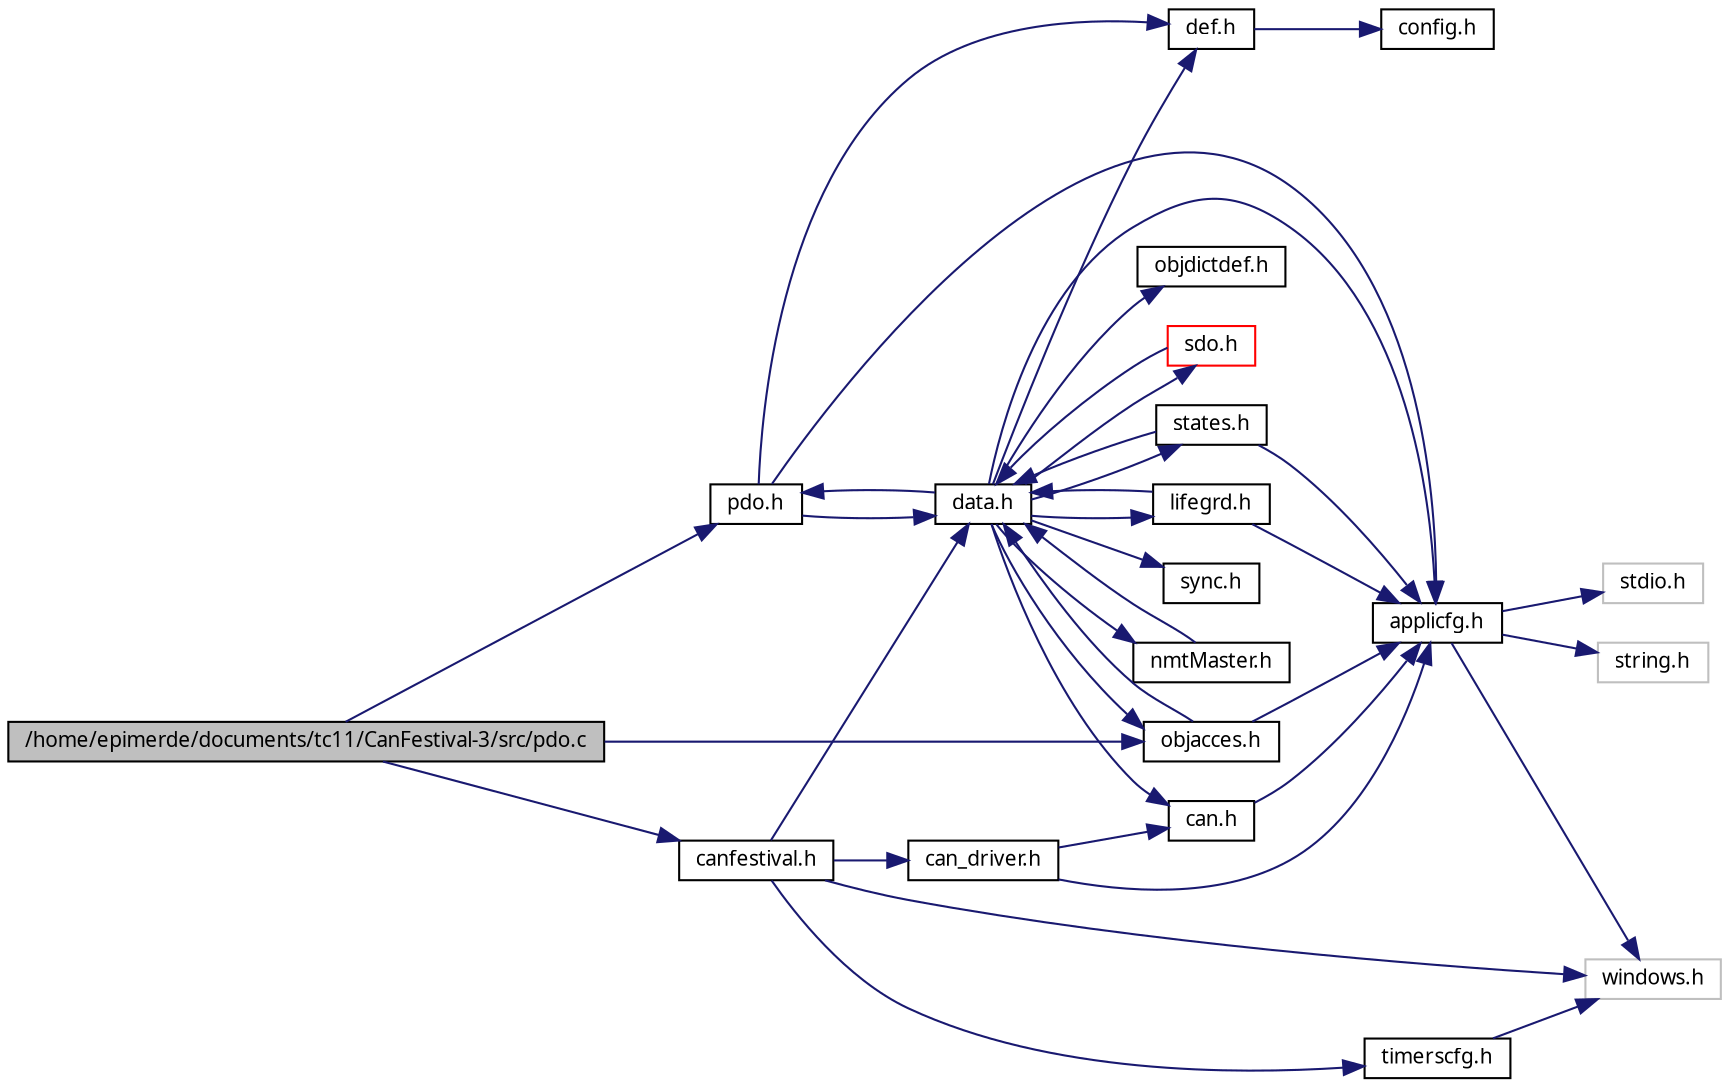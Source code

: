 digraph G
{
  edge [fontname="FreeSans.ttf",fontsize=10,labelfontname="FreeSans.ttf",labelfontsize=10];
  node [fontname="FreeSans.ttf",fontsize=10,shape=record];
  rankdir=LR;
  Node1 [label="/home/epimerde/documents/tc11/CanFestival-3/src/pdo.c",height=0.2,width=0.4,color="black", fillcolor="grey75", style="filled" fontcolor="black"];
  Node1 -> Node2 [color="midnightblue",fontsize=10,style="solid",fontname="FreeSans.ttf"];
  Node2 [label="pdo.h",height=0.2,width=0.4,color="black", fillcolor="white", style="filled",URL="$pdo_8h.html"];
  Node2 -> Node3 [color="midnightblue",fontsize=10,style="solid",fontname="FreeSans.ttf"];
  Node3 [label="applicfg.h",height=0.2,width=0.4,color="black", fillcolor="white", style="filled",URL="$win32_2applicfg_8h.html"];
  Node3 -> Node4 [color="midnightblue",fontsize=10,style="solid",fontname="FreeSans.ttf"];
  Node4 [label="windows.h",height=0.2,width=0.4,color="grey75", fillcolor="white", style="filled"];
  Node3 -> Node5 [color="midnightblue",fontsize=10,style="solid",fontname="FreeSans.ttf"];
  Node5 [label="string.h",height=0.2,width=0.4,color="grey75", fillcolor="white", style="filled"];
  Node3 -> Node6 [color="midnightblue",fontsize=10,style="solid",fontname="FreeSans.ttf"];
  Node6 [label="stdio.h",height=0.2,width=0.4,color="grey75", fillcolor="white", style="filled"];
  Node2 -> Node7 [color="midnightblue",fontsize=10,style="solid",fontname="FreeSans.ttf"];
  Node7 [label="def.h",height=0.2,width=0.4,color="black", fillcolor="white", style="filled",URL="$def_8h.html"];
  Node7 -> Node8 [color="midnightblue",fontsize=10,style="solid",fontname="FreeSans.ttf"];
  Node8 [label="config.h",height=0.2,width=0.4,color="black", fillcolor="white", style="filled",URL="$config_8h.html"];
  Node2 -> Node9 [color="midnightblue",fontsize=10,style="solid",fontname="FreeSans.ttf"];
  Node9 [label="data.h",height=0.2,width=0.4,color="black", fillcolor="white", style="filled",URL="$data_8h.html"];
  Node9 -> Node3 [color="midnightblue",fontsize=10,style="solid",fontname="FreeSans.ttf"];
  Node9 -> Node7 [color="midnightblue",fontsize=10,style="solid",fontname="FreeSans.ttf"];
  Node9 -> Node10 [color="midnightblue",fontsize=10,style="solid",fontname="FreeSans.ttf"];
  Node10 [label="can.h",height=0.2,width=0.4,color="black", fillcolor="white", style="filled",URL="$can_8h.html"];
  Node10 -> Node3 [color="midnightblue",fontsize=10,style="solid",fontname="FreeSans.ttf"];
  Node9 -> Node11 [color="midnightblue",fontsize=10,style="solid",fontname="FreeSans.ttf"];
  Node11 [label="objdictdef.h",height=0.2,width=0.4,color="black", fillcolor="white", style="filled",URL="$objdictdef_8h.html"];
  Node9 -> Node12 [color="midnightblue",fontsize=10,style="solid",fontname="FreeSans.ttf"];
  Node12 [label="objacces.h",height=0.2,width=0.4,color="black", fillcolor="white", style="filled",URL="$objacces_8h.html"];
  Node12 -> Node3 [color="midnightblue",fontsize=10,style="solid",fontname="FreeSans.ttf"];
  Node12 -> Node9 [color="midnightblue",fontsize=10,style="solid",fontname="FreeSans.ttf"];
  Node9 -> Node13 [color="midnightblue",fontsize=10,style="solid",fontname="FreeSans.ttf"];
  Node13 [label="sdo.h",height=0.2,width=0.4,color="red", fillcolor="white", style="filled",URL="$sdo_8h.html"];
  Node13 -> Node9 [color="midnightblue",fontsize=10,style="solid",fontname="FreeSans.ttf"];
  Node9 -> Node2 [color="midnightblue",fontsize=10,style="solid",fontname="FreeSans.ttf"];
  Node9 -> Node14 [color="midnightblue",fontsize=10,style="solid",fontname="FreeSans.ttf"];
  Node14 [label="states.h",height=0.2,width=0.4,color="black", fillcolor="white", style="filled",URL="$states_8h.html"];
  Node14 -> Node3 [color="midnightblue",fontsize=10,style="solid",fontname="FreeSans.ttf"];
  Node14 -> Node9 [color="midnightblue",fontsize=10,style="solid",fontname="FreeSans.ttf"];
  Node9 -> Node15 [color="midnightblue",fontsize=10,style="solid",fontname="FreeSans.ttf"];
  Node15 [label="lifegrd.h",height=0.2,width=0.4,color="black", fillcolor="white", style="filled",URL="$lifegrd_8h.html"];
  Node15 -> Node3 [color="midnightblue",fontsize=10,style="solid",fontname="FreeSans.ttf"];
  Node15 -> Node9 [color="midnightblue",fontsize=10,style="solid",fontname="FreeSans.ttf"];
  Node9 -> Node16 [color="midnightblue",fontsize=10,style="solid",fontname="FreeSans.ttf"];
  Node16 [label="sync.h",height=0.2,width=0.4,color="black", fillcolor="white", style="filled",URL="$sync_8h.html"];
  Node9 -> Node17 [color="midnightblue",fontsize=10,style="solid",fontname="FreeSans.ttf"];
  Node17 [label="nmtMaster.h",height=0.2,width=0.4,color="black", fillcolor="white", style="filled",URL="$nmtMaster_8h.html"];
  Node17 -> Node9 [color="midnightblue",fontsize=10,style="solid",fontname="FreeSans.ttf"];
  Node1 -> Node12 [color="midnightblue",fontsize=10,style="solid",fontname="FreeSans.ttf"];
  Node1 -> Node18 [color="midnightblue",fontsize=10,style="solid",fontname="FreeSans.ttf"];
  Node18 [label="canfestival.h",height=0.2,width=0.4,color="black", fillcolor="white", style="filled",URL="$win32_2canfestival_8h.html"];
  Node18 -> Node19 [color="midnightblue",fontsize=10,style="solid",fontname="FreeSans.ttf"];
  Node19 [label="timerscfg.h",height=0.2,width=0.4,color="black", fillcolor="white", style="filled",URL="$win32_2timerscfg_8h.html"];
  Node19 -> Node4 [color="midnightblue",fontsize=10,style="solid",fontname="FreeSans.ttf"];
  Node18 -> Node20 [color="midnightblue",fontsize=10,style="solid",fontname="FreeSans.ttf"];
  Node20 [label="can_driver.h",height=0.2,width=0.4,color="black", fillcolor="white", style="filled",URL="$can__driver_8h.html"];
  Node20 -> Node3 [color="midnightblue",fontsize=10,style="solid",fontname="FreeSans.ttf"];
  Node20 -> Node10 [color="midnightblue",fontsize=10,style="solid",fontname="FreeSans.ttf"];
  Node18 -> Node9 [color="midnightblue",fontsize=10,style="solid",fontname="FreeSans.ttf"];
  Node18 -> Node4 [color="midnightblue",fontsize=10,style="solid",fontname="FreeSans.ttf"];
}
